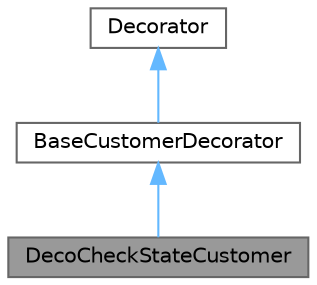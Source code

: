 digraph "DecoCheckStateCustomer"
{
 // LATEX_PDF_SIZE
  bgcolor="transparent";
  edge [fontname=Helvetica,fontsize=10,labelfontname=Helvetica,labelfontsize=10];
  node [fontname=Helvetica,fontsize=10,shape=box,height=0.2,width=0.4];
  Node1 [id="Node000001",label="DecoCheckStateCustomer",height=0.2,width=0.4,color="gray40", fillcolor="grey60", style="filled", fontcolor="black",tooltip="客の状態が特定のステートか確認するデコレーター CustomerState で判別する"];
  Node2 -> Node1 [id="edge1_Node000001_Node000002",dir="back",color="steelblue1",style="solid",tooltip=" "];
  Node2 [id="Node000002",label="BaseCustomerDecorator",height=0.2,width=0.4,color="gray40", fillcolor="white", style="filled",URL="$class_base_customer_decorator.html",tooltip=" "];
  Node3 -> Node2 [id="edge2_Node000002_Node000003",dir="back",color="steelblue1",style="solid",tooltip=" "];
  Node3 [id="Node000003",label="Decorator",height=0.2,width=0.4,color="gray40", fillcolor="white", style="filled",tooltip=" "];
}
